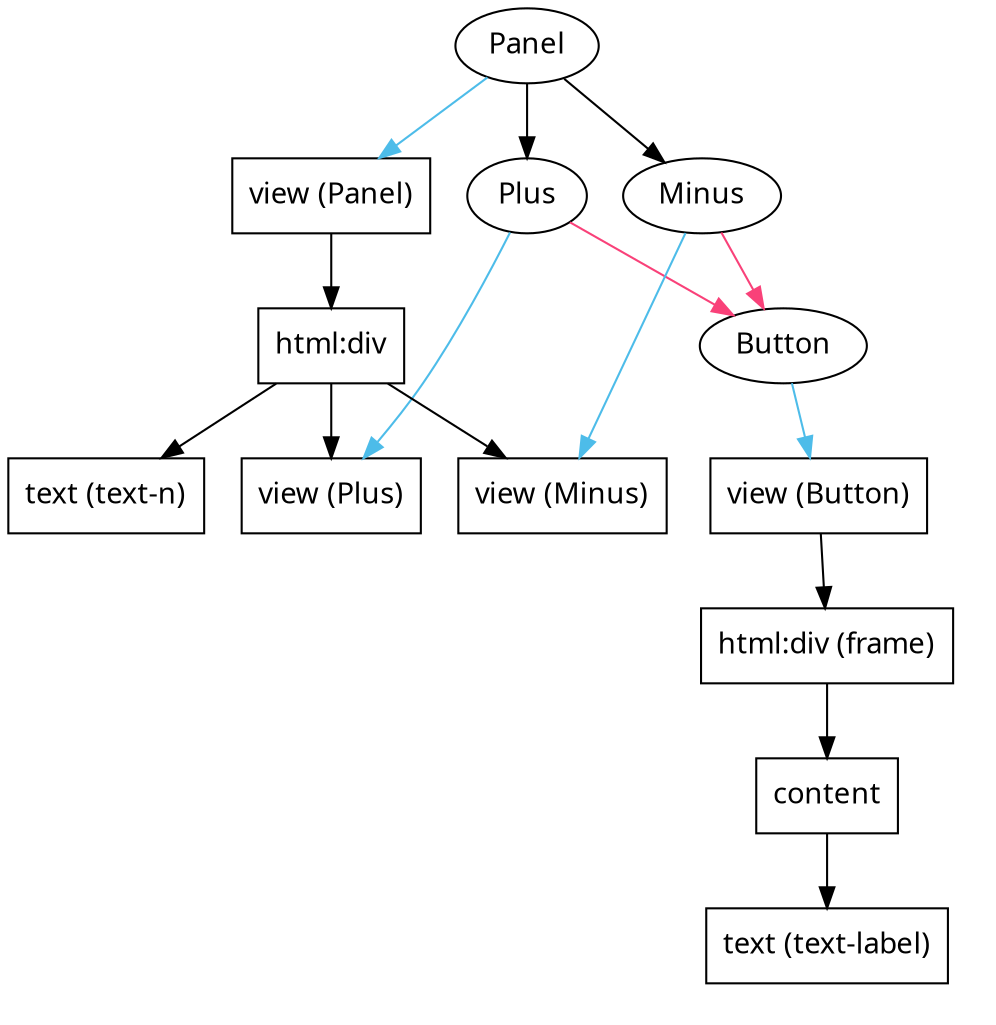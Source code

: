 digraph panel {
  node [fontname="Avenir Next"];
  edge [fontname="Avenir Next"];

  Panel [ordering=out]
  Panel -> vpanel [color="#4dbce9"]
  Panel -> Plus
  Panel -> Minus

  subgraph { rank=same; Plus; Minus }

  div1 [label="html:div", shape=box]
  vpanel [label="view (Panel)", shape=box]
  vminus [label="view (Minus)", shape=box]
  vplus [label="view (Plus)", shape=box]

  textn [label="text (text-n)", shape=box]
  vpanel -> div1
  div1 -> textn
  div1 -> vminus
  div1 -> vplus

  Plus -> vplus [color="#4dbce9"]
  Minus -> vminus [color="#4dbce9"]

  subgraph cluster_button {
    color=white

    Button -> vbutton [color="#4dbce9"]
    vbutton [label="view (Button)", shape=box]
    frame [label="html:div (frame)", shape=box]
    content [shape=box]
    textlabel [label="text (text-label)", shape=box]
    vbutton -> frame
    frame -> content
    content -> textlabel

    Minus -> Button [color="#f94179"]
    Plus -> Button [color="#f94179"]
  }

}
